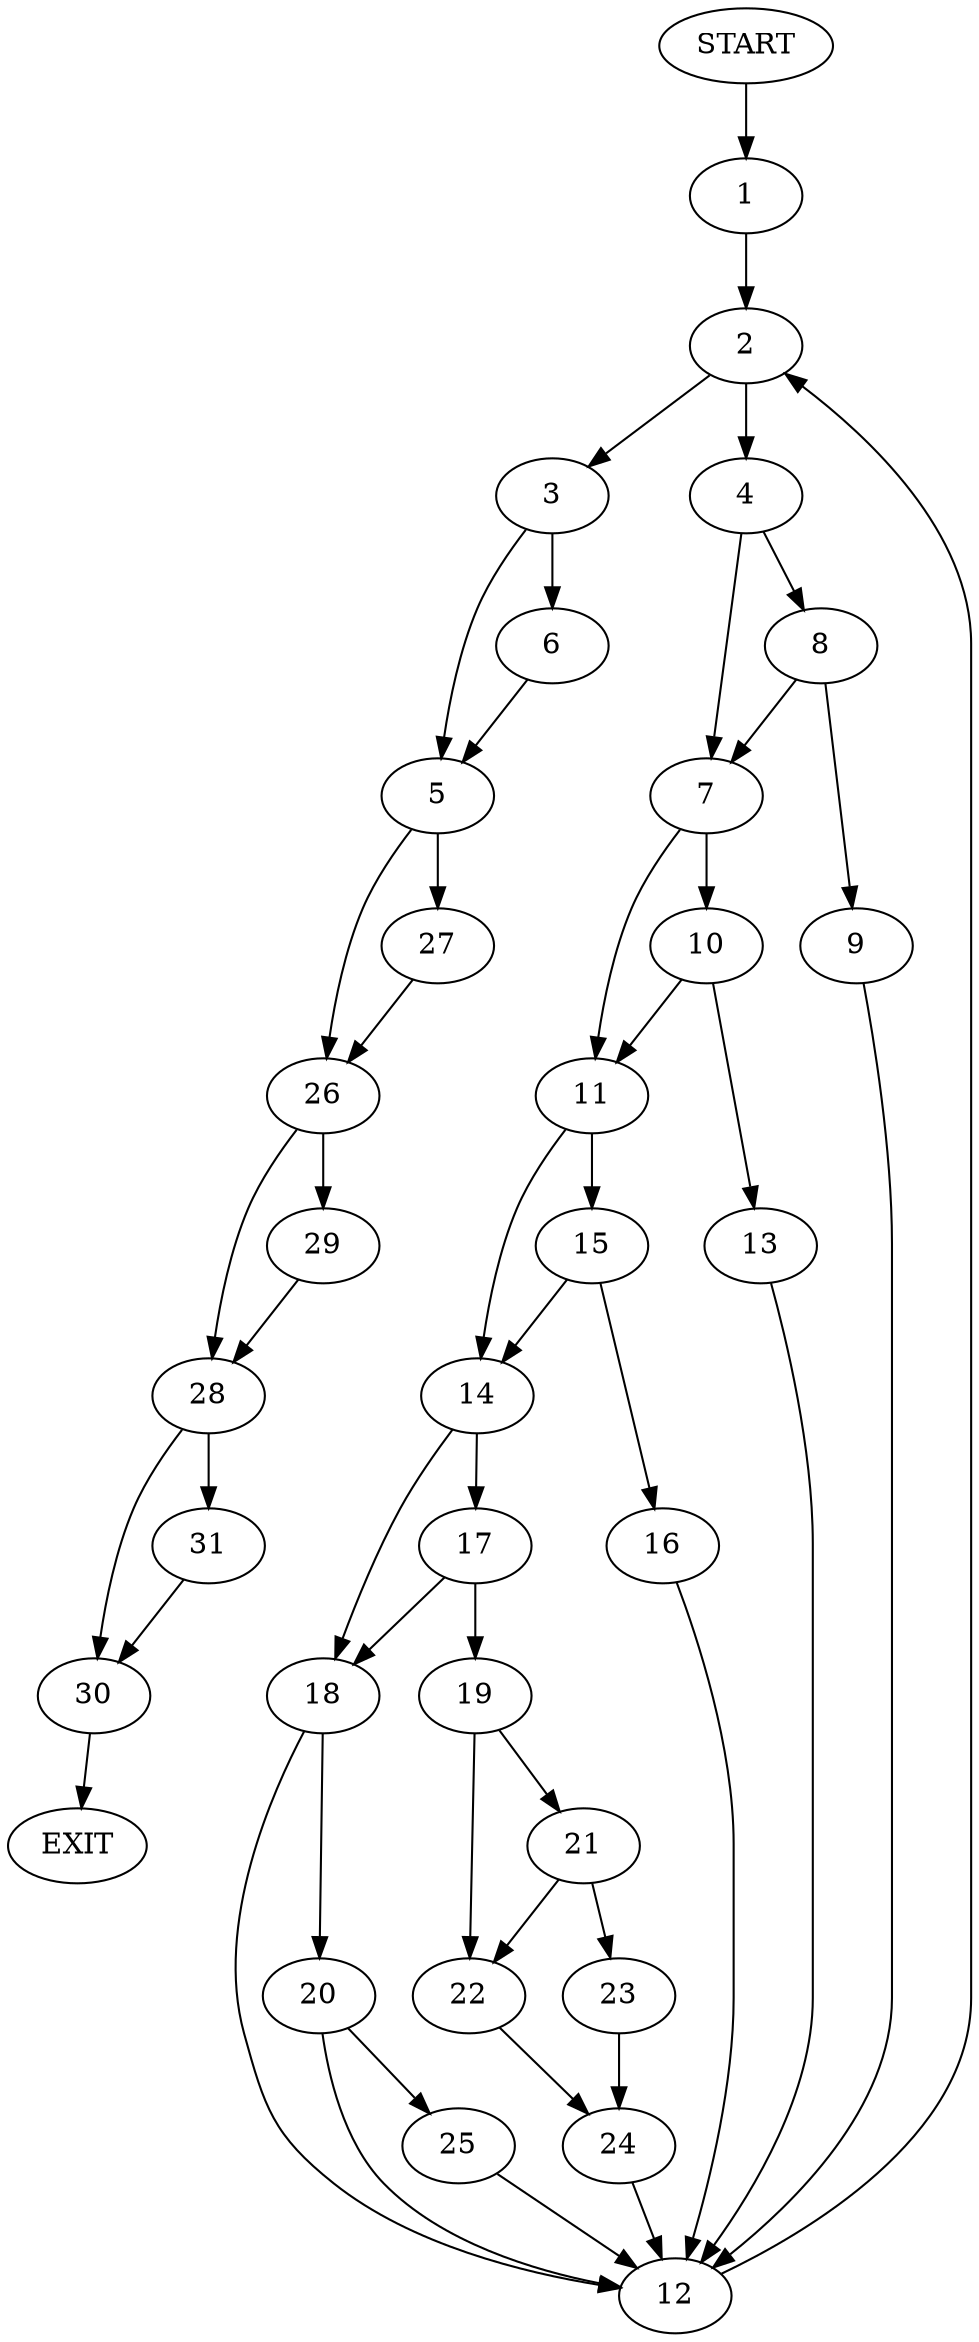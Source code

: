 digraph {
0 [label="START"]
32 [label="EXIT"]
0 -> 1
1 -> 2
2 -> 3
2 -> 4
3 -> 5
3 -> 6
4 -> 7
4 -> 8
8 -> 7
8 -> 9
7 -> 10
7 -> 11
9 -> 12
12 -> 2
10 -> 13
10 -> 11
11 -> 14
11 -> 15
13 -> 12
15 -> 16
15 -> 14
14 -> 17
14 -> 18
16 -> 12
17 -> 18
17 -> 19
18 -> 12
18 -> 20
19 -> 21
19 -> 22
21 -> 23
21 -> 22
22 -> 24
23 -> 24
24 -> 12
20 -> 12
20 -> 25
25 -> 12
6 -> 5
5 -> 26
5 -> 27
26 -> 28
26 -> 29
27 -> 26
29 -> 28
28 -> 30
28 -> 31
31 -> 30
30 -> 32
}
